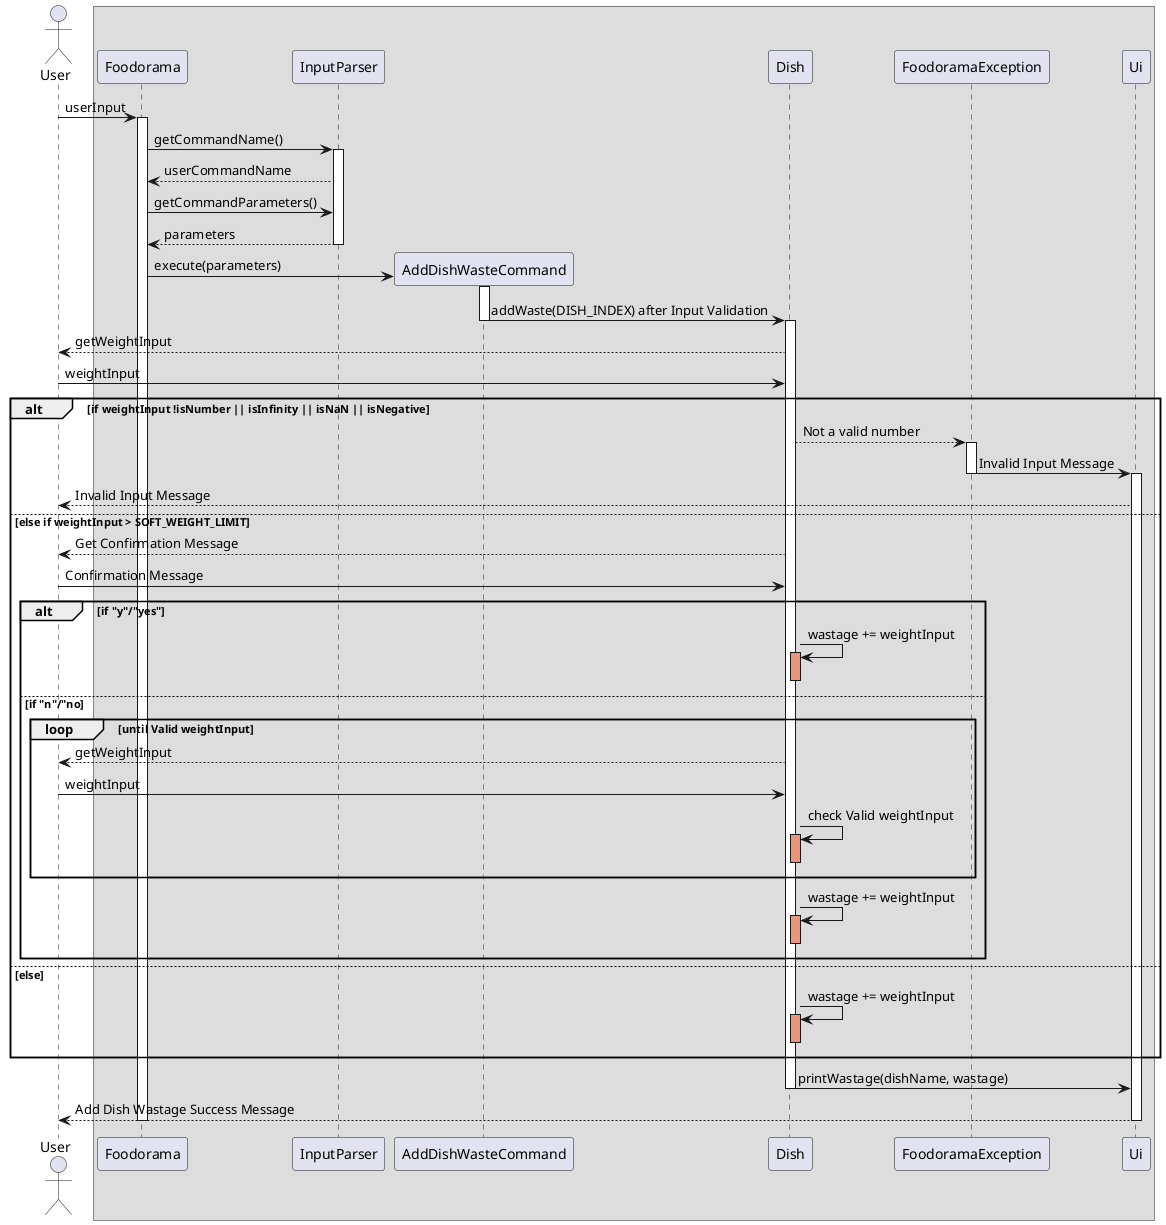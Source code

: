 @startuml
'https://plantuml.com/sequence-diagram
actor User
Box
User -> Foodorama: userInput
activate Foodorama
Foodorama -> InputParser: getCommandName()
activate InputParser
Foodorama <-- InputParser: userCommandName
Foodorama -> InputParser: getCommandParameters()
return parameters
create AddDishWasteCommand
Foodorama -> AddDishWasteCommand: execute(parameters)
deactivate InputParser
activate AddDishWasteCommand
AddDishWasteCommand -> Dish: addWaste(DISH_INDEX) after Input Validation
deactivate AddDishWasteCommand
activate Dish
User <-- Dish: getWeightInput
User -> Dish: weightInput

alt if weightInput !isNumber || isInfinity || isNaN || isNegative
    Dish --> FoodoramaException: Not a valid number
    activate FoodoramaException
    FoodoramaException -> Ui: Invalid Input Message
    deactivate FoodoramaException
    activate Ui
    User <-- Ui: Invalid Input Message

else else if weightInput > SOFT_WEIGHT_LIMIT
    User <-- Dish: Get Confirmation Message
    User -> Dish: Confirmation Message
    alt if "y"/"yes"
        Dish -> Dish: wastage += weightInput
        activate Dish#DarkSalmon
        deactivate Dish#DarkSalmon
    else if "n"/"no
        loop until Valid weightInput
            User <-- Dish: getWeightInput
            User -> Dish: weightInput
            Dish -> Dish: check Valid weightInput
            activate Dish#DarkSalmon
            deactivate Dish#DarkSalmon
        end
        Dish -> Dish: wastage += weightInput
        activate Dish#DarkSalmon
        deactivate Dish#DarkSalmon
    end
else else
    Dish -> Dish: wastage += weightInput
    activate Dish#DarkSalmon
    deactivate Dish#DarkSalmon
end
    Dish -> Ui: printWastage(dishName, wastage)
    deactivate Dish
    User <-- Ui: Add Dish Wastage Success Message
    deactivate Ui


deactivate Foodorama

@enduml